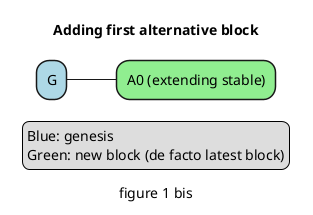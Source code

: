 @startmindmap

caption figure 1 bis
title "Adding first alternative block"

legend
  Blue: genesis
  Green: new block (de facto latest block)
endlegend

*[#lightBlue] G
**[#lightGreen] A0 (extending stable)

@endmindmap